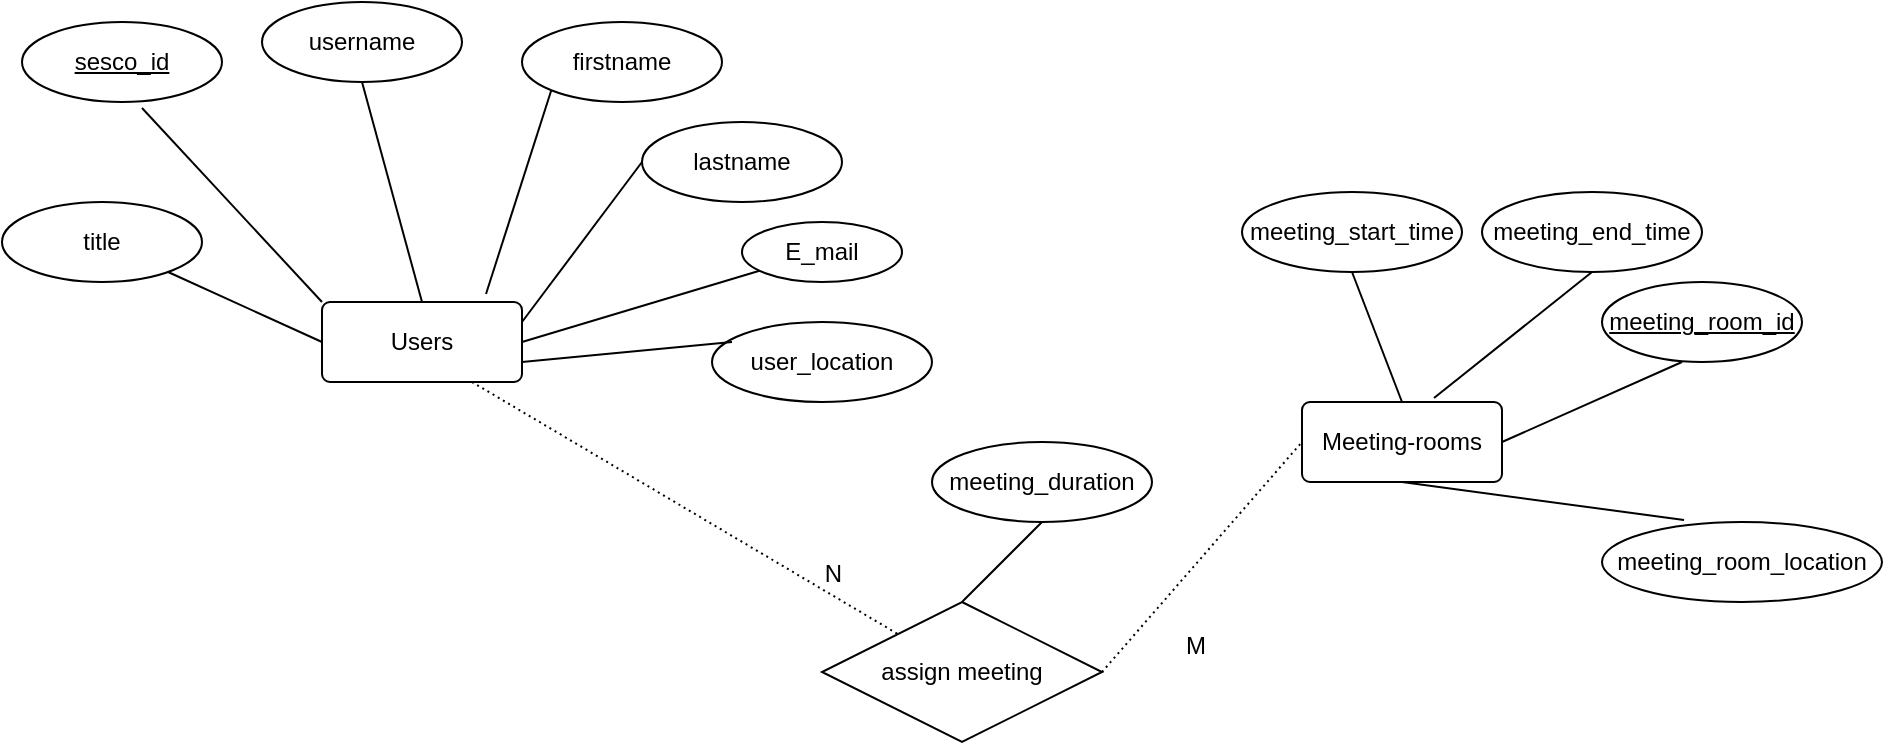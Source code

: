 <mxfile version="24.0.6" type="device">
  <diagram name="Page-1" id="gI-ZF_45Yolv5nv2FwAu">
    <mxGraphModel dx="1050" dy="530" grid="1" gridSize="10" guides="1" tooltips="1" connect="1" arrows="1" fold="1" page="1" pageScale="1" pageWidth="850" pageHeight="1100" math="0" shadow="0">
      <root>
        <mxCell id="0" />
        <mxCell id="1" parent="0" />
        <mxCell id="tNqPaAV5JJoYp5X6O8xu-58" style="rounded=0;orthogonalLoop=1;jettySize=auto;html=1;exitX=0.5;exitY=1;exitDx=0;exitDy=0;endArrow=none;endFill=0;entryX=0.293;entryY=-0.025;entryDx=0;entryDy=0;entryPerimeter=0;" parent="1" source="oQmBnucZBpfg3dNe_lZw-5" target="tNqPaAV5JJoYp5X6O8xu-19" edge="1">
          <mxGeometry relative="1" as="geometry">
            <mxPoint x="800" y="420" as="targetPoint" />
          </mxGeometry>
        </mxCell>
        <mxCell id="oQmBnucZBpfg3dNe_lZw-5" value="Meeting-rooms" style="rounded=1;arcSize=10;whiteSpace=wrap;html=1;align=center;" parent="1" vertex="1">
          <mxGeometry x="680" y="250" width="100" height="40" as="geometry" />
        </mxCell>
        <mxCell id="oQmBnucZBpfg3dNe_lZw-7" value="sesco_id" style="ellipse;whiteSpace=wrap;html=1;align=center;fontStyle=4;" parent="1" vertex="1">
          <mxGeometry x="40" y="60" width="100" height="40" as="geometry" />
        </mxCell>
        <mxCell id="oQmBnucZBpfg3dNe_lZw-10" value="" style="endArrow=none;html=1;rounded=0;entryX=0;entryY=0;entryDx=0;entryDy=0;exitX=0.6;exitY=1.075;exitDx=0;exitDy=0;exitPerimeter=0;" parent="1" source="oQmBnucZBpfg3dNe_lZw-7" target="oQmBnucZBpfg3dNe_lZw-58" edge="1">
          <mxGeometry relative="1" as="geometry">
            <mxPoint x="270" y="10" as="sourcePoint" />
            <mxPoint x="172.5" y="170" as="targetPoint" />
          </mxGeometry>
        </mxCell>
        <mxCell id="oQmBnucZBpfg3dNe_lZw-58" value="Users" style="rounded=1;arcSize=10;whiteSpace=wrap;html=1;align=center;" parent="1" vertex="1">
          <mxGeometry x="190" y="200" width="100" height="40" as="geometry" />
        </mxCell>
        <mxCell id="oQmBnucZBpfg3dNe_lZw-62" value="meeting_end_time" style="ellipse;whiteSpace=wrap;html=1;align=center;" parent="1" vertex="1">
          <mxGeometry x="770" y="145" width="110" height="40" as="geometry" />
        </mxCell>
        <mxCell id="oQmBnucZBpfg3dNe_lZw-65" value="username" style="ellipse;whiteSpace=wrap;html=1;align=center;" parent="1" vertex="1">
          <mxGeometry x="160" y="50" width="100" height="40" as="geometry" />
        </mxCell>
        <mxCell id="oQmBnucZBpfg3dNe_lZw-66" value="firstname" style="ellipse;whiteSpace=wrap;html=1;align=center;" parent="1" vertex="1">
          <mxGeometry x="290" y="60" width="100" height="40" as="geometry" />
        </mxCell>
        <mxCell id="oQmBnucZBpfg3dNe_lZw-67" value="meeting_start_time" style="ellipse;whiteSpace=wrap;html=1;align=center;" parent="1" vertex="1">
          <mxGeometry x="650" y="145" width="110" height="40" as="geometry" />
        </mxCell>
        <mxCell id="oQmBnucZBpfg3dNe_lZw-68" value="lastname" style="ellipse;whiteSpace=wrap;html=1;align=center;" parent="1" vertex="1">
          <mxGeometry x="350" y="110" width="100" height="40" as="geometry" />
        </mxCell>
        <mxCell id="oQmBnucZBpfg3dNe_lZw-69" value="assign meeting" style="shape=rhombus;perimeter=rhombusPerimeter;whiteSpace=wrap;html=1;align=center;" parent="1" vertex="1">
          <mxGeometry x="440" y="350" width="140" height="70" as="geometry" />
        </mxCell>
        <mxCell id="tNqPaAV5JJoYp5X6O8xu-1" value="user_location" style="ellipse;whiteSpace=wrap;html=1;" parent="1" vertex="1">
          <mxGeometry x="385" y="210" width="110" height="40" as="geometry" />
        </mxCell>
        <mxCell id="tNqPaAV5JJoYp5X6O8xu-2" value="" style="endArrow=none;html=1;rounded=0;entryX=0.091;entryY=0.25;entryDx=0;entryDy=0;exitX=1;exitY=0.75;exitDx=0;exitDy=0;entryPerimeter=0;" parent="1" source="oQmBnucZBpfg3dNe_lZw-58" target="tNqPaAV5JJoYp5X6O8xu-1" edge="1">
          <mxGeometry relative="1" as="geometry">
            <mxPoint x="335" y="220" as="sourcePoint" />
            <mxPoint x="450" y="257" as="targetPoint" />
          </mxGeometry>
        </mxCell>
        <mxCell id="tNqPaAV5JJoYp5X6O8xu-4" value="" style="endArrow=none;html=1;rounded=0;entryX=0;entryY=0.5;entryDx=0;entryDy=0;exitX=1;exitY=0.25;exitDx=0;exitDy=0;" parent="1" source="oQmBnucZBpfg3dNe_lZw-58" target="oQmBnucZBpfg3dNe_lZw-68" edge="1">
          <mxGeometry relative="1" as="geometry">
            <mxPoint x="320" y="220" as="sourcePoint" />
            <mxPoint x="435" y="257" as="targetPoint" />
          </mxGeometry>
        </mxCell>
        <mxCell id="tNqPaAV5JJoYp5X6O8xu-5" value="" style="endArrow=none;html=1;rounded=0;entryX=0.82;entryY=-0.1;entryDx=0;entryDy=0;exitX=0;exitY=1;exitDx=0;exitDy=0;entryPerimeter=0;" parent="1" source="oQmBnucZBpfg3dNe_lZw-66" target="oQmBnucZBpfg3dNe_lZw-58" edge="1">
          <mxGeometry relative="1" as="geometry">
            <mxPoint x="160" y="183" as="sourcePoint" />
            <mxPoint x="275" y="220" as="targetPoint" />
          </mxGeometry>
        </mxCell>
        <mxCell id="tNqPaAV5JJoYp5X6O8xu-6" value="" style="endArrow=none;html=1;rounded=0;entryX=0.5;entryY=0;entryDx=0;entryDy=0;exitX=0.5;exitY=1;exitDx=0;exitDy=0;" parent="1" source="oQmBnucZBpfg3dNe_lZw-65" target="oQmBnucZBpfg3dNe_lZw-58" edge="1">
          <mxGeometry relative="1" as="geometry">
            <mxPoint x="170" y="193" as="sourcePoint" />
            <mxPoint x="285" y="230" as="targetPoint" />
          </mxGeometry>
        </mxCell>
        <mxCell id="tNqPaAV5JJoYp5X6O8xu-10" value="" style="endArrow=none;html=1;rounded=0;exitX=0.5;exitY=1;exitDx=0;exitDy=0;entryX=0.5;entryY=0;entryDx=0;entryDy=0;" parent="1" source="oQmBnucZBpfg3dNe_lZw-67" target="oQmBnucZBpfg3dNe_lZw-5" edge="1">
          <mxGeometry relative="1" as="geometry">
            <mxPoint x="731.8" y="186" as="sourcePoint" />
            <mxPoint x="802" y="250" as="targetPoint" />
          </mxGeometry>
        </mxCell>
        <mxCell id="tNqPaAV5JJoYp5X6O8xu-11" value="" style="endArrow=none;html=1;rounded=0;exitX=0.66;exitY=-0.05;exitDx=0;exitDy=0;exitPerimeter=0;entryX=0.5;entryY=1;entryDx=0;entryDy=0;" parent="1" source="oQmBnucZBpfg3dNe_lZw-5" target="oQmBnucZBpfg3dNe_lZw-62" edge="1">
          <mxGeometry relative="1" as="geometry">
            <mxPoint x="860" y="250" as="sourcePoint" />
            <mxPoint x="922" y="320" as="targetPoint" />
          </mxGeometry>
        </mxCell>
        <mxCell id="tNqPaAV5JJoYp5X6O8xu-13" value="" style="endArrow=none;html=1;rounded=0;exitX=1;exitY=0.5;exitDx=0;exitDy=0;" parent="1" source="oQmBnucZBpfg3dNe_lZw-58" target="tNqPaAV5JJoYp5X6O8xu-14" edge="1">
          <mxGeometry relative="1" as="geometry">
            <mxPoint x="310" y="200" as="sourcePoint" />
            <mxPoint x="430" y="170" as="targetPoint" />
          </mxGeometry>
        </mxCell>
        <mxCell id="tNqPaAV5JJoYp5X6O8xu-14" value="E_mail" style="ellipse;whiteSpace=wrap;html=1;" parent="1" vertex="1">
          <mxGeometry x="400" y="160" width="80" height="30" as="geometry" />
        </mxCell>
        <mxCell id="tNqPaAV5JJoYp5X6O8xu-19" value="meeting_room_location" style="ellipse;whiteSpace=wrap;html=1;align=center;" parent="1" vertex="1">
          <mxGeometry x="830" y="310" width="140" height="40" as="geometry" />
        </mxCell>
        <mxCell id="tNqPaAV5JJoYp5X6O8xu-24" value="" style="endArrow=none;html=1;rounded=0;entryX=0.4;entryY=1;entryDx=0;entryDy=0;exitX=1;exitY=0.5;exitDx=0;exitDy=0;entryPerimeter=0;" parent="1" source="oQmBnucZBpfg3dNe_lZw-5" target="tNqPaAV5JJoYp5X6O8xu-56" edge="1">
          <mxGeometry relative="1" as="geometry">
            <mxPoint x="858" y="360" as="sourcePoint" />
            <mxPoint x="867.5" y="282" as="targetPoint" />
          </mxGeometry>
        </mxCell>
        <mxCell id="tNqPaAV5JJoYp5X6O8xu-30" value="" style="endArrow=none;html=1;rounded=0;entryX=0;entryY=0.5;entryDx=0;entryDy=0;" parent="1" source="tNqPaAV5JJoYp5X6O8xu-31" target="oQmBnucZBpfg3dNe_lZw-58" edge="1">
          <mxGeometry relative="1" as="geometry">
            <mxPoint x="90" y="220" as="sourcePoint" />
            <mxPoint x="180" y="200" as="targetPoint" />
          </mxGeometry>
        </mxCell>
        <mxCell id="tNqPaAV5JJoYp5X6O8xu-31" value="title" style="ellipse;whiteSpace=wrap;html=1;align=center;" parent="1" vertex="1">
          <mxGeometry x="30" y="150" width="100" height="40" as="geometry" />
        </mxCell>
        <mxCell id="tNqPaAV5JJoYp5X6O8xu-42" value="" style="endArrow=none;html=1;rounded=0;dashed=1;dashPattern=1 2;entryX=0;entryY=0.5;entryDx=0;entryDy=0;exitX=1;exitY=0.5;exitDx=0;exitDy=0;" parent="1" source="oQmBnucZBpfg3dNe_lZw-69" target="oQmBnucZBpfg3dNe_lZw-5" edge="1">
          <mxGeometry relative="1" as="geometry">
            <mxPoint x="560" y="420" as="sourcePoint" />
            <mxPoint x="720" y="420" as="targetPoint" />
          </mxGeometry>
        </mxCell>
        <mxCell id="tNqPaAV5JJoYp5X6O8xu-43" value="M" style="resizable=0;html=1;whiteSpace=wrap;align=left;verticalAlign=bottom;" parent="tNqPaAV5JJoYp5X6O8xu-42" connectable="0" vertex="1">
          <mxGeometry x="-1" relative="1" as="geometry">
            <mxPoint x="40" y="-5" as="offset" />
          </mxGeometry>
        </mxCell>
        <mxCell id="tNqPaAV5JJoYp5X6O8xu-54" value="" style="endArrow=none;html=1;rounded=0;dashed=1;dashPattern=1 2;exitX=0.75;exitY=1;exitDx=0;exitDy=0;" parent="1" source="oQmBnucZBpfg3dNe_lZw-58" target="oQmBnucZBpfg3dNe_lZw-69" edge="1">
          <mxGeometry relative="1" as="geometry">
            <mxPoint x="250" y="290" as="sourcePoint" />
            <mxPoint x="410" y="290" as="targetPoint" />
          </mxGeometry>
        </mxCell>
        <mxCell id="tNqPaAV5JJoYp5X6O8xu-55" value="N" style="resizable=0;html=1;whiteSpace=wrap;align=right;verticalAlign=bottom;" parent="tNqPaAV5JJoYp5X6O8xu-54" connectable="0" vertex="1">
          <mxGeometry x="1" relative="1" as="geometry">
            <mxPoint x="-26" y="-22" as="offset" />
          </mxGeometry>
        </mxCell>
        <mxCell id="tNqPaAV5JJoYp5X6O8xu-56" value="meeting_room_id" style="ellipse;whiteSpace=wrap;html=1;align=center;fontStyle=4;" parent="1" vertex="1">
          <mxGeometry x="830" y="190" width="100" height="40" as="geometry" />
        </mxCell>
        <mxCell id="PJXExkoArv1vqttOhDMc-2" value="" style="endArrow=none;html=1;rounded=0;exitX=0.5;exitY=0;exitDx=0;exitDy=0;entryX=0.5;entryY=1;entryDx=0;entryDy=0;" edge="1" parent="1" source="oQmBnucZBpfg3dNe_lZw-69" target="PJXExkoArv1vqttOhDMc-3">
          <mxGeometry relative="1" as="geometry">
            <mxPoint x="300" y="240" as="sourcePoint" />
            <mxPoint x="530" y="310" as="targetPoint" />
          </mxGeometry>
        </mxCell>
        <mxCell id="PJXExkoArv1vqttOhDMc-3" value="meeting_duration" style="ellipse;whiteSpace=wrap;html=1;" vertex="1" parent="1">
          <mxGeometry x="495" y="270" width="110" height="40" as="geometry" />
        </mxCell>
      </root>
    </mxGraphModel>
  </diagram>
</mxfile>
